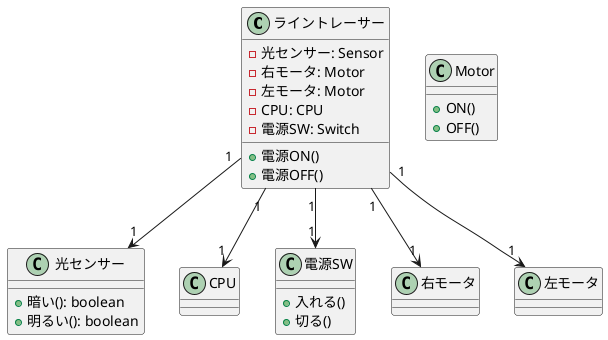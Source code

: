 @startuml 6-5

class ライントレーサー {
  - 光センサー: Sensor
  - 右モータ: Motor
  - 左モータ: Motor
  - CPU: CPU
  - 電源SW: Switch
  + 電源ON()
  + 電源OFF()
}

class 光センサー {
  + 暗い(): boolean
  + 明るい(): boolean
}

class Motor {
  + ON()
  + OFF()
}

class CPU {
}

class 電源SW {
  + 入れる()
  + 切る()
}

ライントレーサー "1" --> "1" 光センサー
ライントレーサー "1" --> "1" 右モータ
ライントレーサー "1" --> "1" 左モータ
ライントレーサー "1" --> "1" CPU
ライントレーサー "1" --> "1" 電源SW

@enduml
